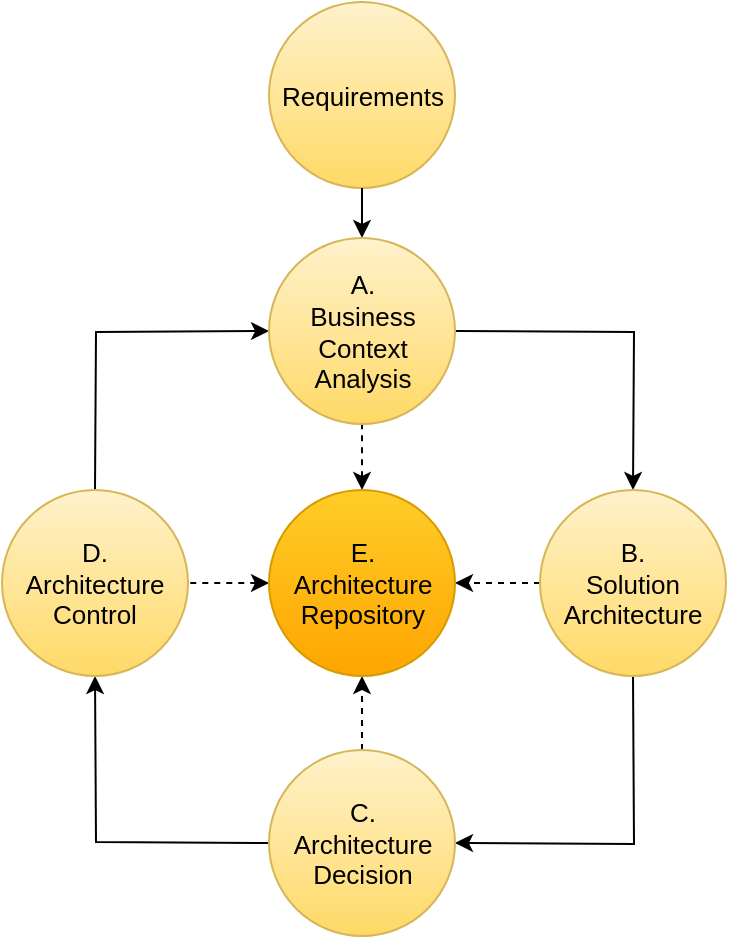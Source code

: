<mxfile version="21.6.5" type="device" pages="3">
  <diagram name="Basic" id="Epm-QOs2IhFHxETOFgMH">
    <mxGraphModel dx="1020" dy="542" grid="0" gridSize="10" guides="1" tooltips="1" connect="1" arrows="1" fold="1" page="0" pageScale="1" pageWidth="827" pageHeight="1169" math="0" shadow="0">
      <root>
        <mxCell id="0" />
        <mxCell id="1" parent="0" />
        <mxCell id="Ra3vneHR3X0BikaKtNpq-1" value="Requirements" style="ellipse;whiteSpace=wrap;html=1;aspect=fixed;fillColor=#fff2cc;strokeColor=#d6b656;gradientColor=#ffd966;fontSize=13;" parent="1" vertex="1">
          <mxGeometry x="233.5" y="80" width="93" height="93" as="geometry" />
        </mxCell>
        <mxCell id="Ra3vneHR3X0BikaKtNpq-9" value="" style="edgeStyle=orthogonalEdgeStyle;rounded=0;orthogonalLoop=1;jettySize=auto;html=1;startArrow=classic;startFill=1;endArrow=none;endFill=0;entryX=0.5;entryY=1;entryDx=0;entryDy=0;exitX=0.5;exitY=0;exitDx=0;exitDy=0;strokeColor=#000000;fontColor=#000000;" parent="1" source="fYarUE5mop8ocHRJiMa5-1" target="Ra3vneHR3X0BikaKtNpq-1" edge="1">
          <mxGeometry relative="1" as="geometry" />
        </mxCell>
        <mxCell id="Ra3vneHR3X0BikaKtNpq-12" value="" style="endArrow=classic;startArrow=none;html=1;rounded=0;entryX=1;entryY=0.5;entryDx=0;entryDy=0;exitX=0;exitY=0.5;exitDx=0;exitDy=0;strokeColor=#000000;fontColor=#000000;startFill=0;dashed=1;" parent="1" source="fYarUE5mop8ocHRJiMa5-3" target="fYarUE5mop8ocHRJiMa5-6" edge="1">
          <mxGeometry width="50" height="50" relative="1" as="geometry">
            <mxPoint x="377" y="378" as="sourcePoint" />
            <mxPoint x="327" y="378" as="targetPoint" />
          </mxGeometry>
        </mxCell>
        <mxCell id="Ra3vneHR3X0BikaKtNpq-22" value="" style="endArrow=classic;html=1;rounded=0;exitX=1;exitY=0.5;exitDx=0;exitDy=0;entryX=0.5;entryY=0;entryDx=0;entryDy=0;strokeColor=#000000;fontColor=#000000;" parent="1" source="fYarUE5mop8ocHRJiMa5-1" target="fYarUE5mop8ocHRJiMa5-3" edge="1">
          <mxGeometry width="50" height="50" relative="1" as="geometry">
            <mxPoint x="456" y="179" as="sourcePoint" />
            <mxPoint x="426" y="330" as="targetPoint" />
            <Array as="points">
              <mxPoint x="416" y="245" />
            </Array>
          </mxGeometry>
        </mxCell>
        <mxCell id="Ra3vneHR3X0BikaKtNpq-23" value="" style="endArrow=classic;html=1;rounded=0;entryX=1;entryY=0.5;entryDx=0;entryDy=0;exitX=0.5;exitY=1;exitDx=0;exitDy=0;strokeColor=#000000;fontColor=#000000;" parent="1" source="fYarUE5mop8ocHRJiMa5-3" target="fYarUE5mop8ocHRJiMa5-4" edge="1">
          <mxGeometry width="50" height="50" relative="1" as="geometry">
            <mxPoint x="430" y="441" as="sourcePoint" />
            <mxPoint x="330" y="530" as="targetPoint" />
            <Array as="points">
              <mxPoint x="416" y="501" />
            </Array>
          </mxGeometry>
        </mxCell>
        <mxCell id="Ra3vneHR3X0BikaKtNpq-24" value="" style="endArrow=classic;html=1;rounded=0;entryX=0.5;entryY=1;entryDx=0;entryDy=0;exitX=0;exitY=0.5;exitDx=0;exitDy=0;strokeColor=#000000;fontColor=#000000;" parent="1" source="fYarUE5mop8ocHRJiMa5-4" target="fYarUE5mop8ocHRJiMa5-2" edge="1">
          <mxGeometry width="50" height="50" relative="1" as="geometry">
            <mxPoint x="230" y="530" as="sourcePoint" />
            <mxPoint x="130" y="440" as="targetPoint" />
            <Array as="points">
              <mxPoint x="147" y="500" />
            </Array>
          </mxGeometry>
        </mxCell>
        <mxCell id="Ra3vneHR3X0BikaKtNpq-25" value="" style="endArrow=classic;html=1;rounded=0;exitX=0.5;exitY=0;exitDx=0;exitDy=0;strokeColor=#000000;entryX=0;entryY=0.5;entryDx=0;entryDy=0;fontColor=#000000;" parent="1" source="fYarUE5mop8ocHRJiMa5-2" target="fYarUE5mop8ocHRJiMa5-1" edge="1">
          <mxGeometry width="50" height="50" relative="1" as="geometry">
            <mxPoint x="130" y="340" as="sourcePoint" />
            <mxPoint x="350" y="589" as="targetPoint" />
            <Array as="points">
              <mxPoint x="147" y="245" />
            </Array>
          </mxGeometry>
        </mxCell>
        <mxCell id="Ra3vneHR3X0BikaKtNpq-27" value="" style="endArrow=none;startArrow=classic;html=1;rounded=0;entryX=0.5;entryY=1;entryDx=0;entryDy=0;exitX=0.5;exitY=0;exitDx=0;exitDy=0;strokeColor=#000000;fontColor=#000000;endFill=0;dashed=1;" parent="1" source="fYarUE5mop8ocHRJiMa5-6" target="fYarUE5mop8ocHRJiMa5-1" edge="1">
          <mxGeometry width="50" height="50" relative="1" as="geometry">
            <mxPoint x="280" y="332" as="sourcePoint" />
            <mxPoint x="280" y="292" as="targetPoint" />
          </mxGeometry>
        </mxCell>
        <mxCell id="Ra3vneHR3X0BikaKtNpq-30" value="" style="endArrow=none;startArrow=classic;html=1;rounded=0;exitX=0;exitY=0.5;exitDx=0;exitDy=0;entryX=1;entryY=0.5;entryDx=0;entryDy=0;strokeColor=#000000;fontColor=#000000;endFill=0;dashed=1;" parent="1" source="fYarUE5mop8ocHRJiMa5-6" target="fYarUE5mop8ocHRJiMa5-2" edge="1">
          <mxGeometry width="50" height="50" relative="1" as="geometry">
            <mxPoint x="233.5" y="378" as="sourcePoint" />
            <mxPoint x="183.5" y="378" as="targetPoint" />
          </mxGeometry>
        </mxCell>
        <mxCell id="fYarUE5mop8ocHRJiMa5-1" value="&lt;font&gt;&lt;span&gt;A.&lt;/span&gt;&lt;br&gt;&lt;span&gt;Business&lt;/span&gt;&lt;br&gt;&lt;span&gt;Context&lt;/span&gt;&lt;br&gt;&lt;span&gt;Analysis&lt;/span&gt;&lt;/font&gt;" style="ellipse;whiteSpace=wrap;html=1;aspect=fixed;fillColor=#fff2cc;strokeColor=#d6b656;gradientColor=#ffd966;fontColor=default;fontSize=13;" parent="1" vertex="1">
          <mxGeometry x="233.5" y="198" width="93" height="93" as="geometry" />
        </mxCell>
        <mxCell id="fYarUE5mop8ocHRJiMa5-2" value="&lt;span&gt;D.&lt;/span&gt;&lt;br&gt;&lt;span&gt;Architecture&lt;/span&gt;&lt;br&gt;&lt;span&gt;Control&lt;/span&gt;" style="ellipse;whiteSpace=wrap;html=1;aspect=fixed;fillColor=#fff2cc;strokeColor=#d6b656;gradientColor=#ffd966;fontSize=13;" parent="1" vertex="1">
          <mxGeometry x="100" y="324" width="93" height="93" as="geometry" />
        </mxCell>
        <mxCell id="fYarUE5mop8ocHRJiMa5-3" value="&lt;font style=&quot;color: rgb(0, 0, 0);&quot;&gt;&lt;span&gt;B.&lt;/span&gt;&lt;br&gt;&lt;span&gt;Solution&lt;/span&gt;&lt;br&gt;&lt;span&gt;Architecture&lt;/span&gt;&lt;/font&gt;" style="ellipse;whiteSpace=wrap;html=1;aspect=fixed;fillColor=#fff2cc;strokeColor=#d6b656;gradientColor=#ffd966;fontSize=13;" parent="1" vertex="1">
          <mxGeometry x="369" y="324" width="93" height="93" as="geometry" />
        </mxCell>
        <mxCell id="fYarUE5mop8ocHRJiMa5-8" value="" style="edgeStyle=none;html=1;entryX=0.5;entryY=1;entryDx=0;entryDy=0;exitX=0.5;exitY=0;exitDx=0;exitDy=0;startArrow=none;startFill=0;strokeColor=#000000;fontColor=#000000;dashed=1;" parent="1" source="fYarUE5mop8ocHRJiMa5-4" target="fYarUE5mop8ocHRJiMa5-6" edge="1">
          <mxGeometry relative="1" as="geometry" />
        </mxCell>
        <mxCell id="fYarUE5mop8ocHRJiMa5-4" value="&lt;span&gt;C.&lt;/span&gt;&lt;br&gt;&lt;span&gt;Architecture&lt;/span&gt;&lt;br&gt;&lt;span&gt;Decision&lt;/span&gt;" style="ellipse;whiteSpace=wrap;html=1;aspect=fixed;fillColor=#fff2cc;strokeColor=#d6b656;gradientColor=#ffd966;fontSize=13;" parent="1" vertex="1">
          <mxGeometry x="233.5" y="454" width="93" height="93" as="geometry" />
        </mxCell>
        <mxCell id="fYarUE5mop8ocHRJiMa5-6" value="&lt;span&gt;E.&lt;/span&gt;&lt;br&gt;&lt;span&gt;Architecture&lt;/span&gt;&lt;br&gt;&lt;span&gt;Repository&lt;/span&gt;" style="ellipse;whiteSpace=wrap;html=1;aspect=fixed;fillColor=#ffcd28;strokeColor=#d79b00;gradientColor=#ffa500;fontSize=13;" parent="1" vertex="1">
          <mxGeometry x="233.5" y="324" width="93" height="93" as="geometry" />
        </mxCell>
      </root>
    </mxGraphModel>
  </diagram>
  <diagram name="Repo" id="Hv6A8p55-AFAszSYTqZc">
    <mxGraphModel dx="1632" dy="942" grid="0" gridSize="10" guides="1" tooltips="1" connect="1" arrows="1" fold="1" page="0" pageScale="1" pageWidth="827" pageHeight="1169" math="0" shadow="0">
      <root>
        <mxCell id="YRmLnkT1DOCgm3Oipy0U-0" />
        <mxCell id="YRmLnkT1DOCgm3Oipy0U-1" parent="YRmLnkT1DOCgm3Oipy0U-0" />
        <object placeholders="1" c4Name="Storage &amp; Deployment" c4Type="ContainerScopeBoundary" c4Application="Container" label="&lt;font style=&quot;font-size: 16px&quot;&gt;&lt;b&gt;&lt;div style=&quot;text-align: left&quot;&gt;%c4Name%&lt;/div&gt;&lt;/b&gt;&lt;/font&gt;&lt;div style=&quot;text-align: left&quot;&gt;[%c4Application%]&lt;/div&gt;" id="hxZVmNl4Uum0lH-k66rM-10">
          <mxCell style="rounded=1;fontSize=11;whiteSpace=wrap;html=1;dashed=1;arcSize=20;fillColor=#fff2cc;strokeColor=#d6b656;labelBackgroundColor=none;align=left;verticalAlign=bottom;labelBorderColor=none;spacingTop=0;spacing=10;dashPattern=8 4;metaEdit=1;rotatable=0;perimeter=rectanglePerimeter;noLabel=0;labelPadding=0;allowArrows=0;connectable=0;expand=0;recursiveResize=0;editable=1;pointerEvents=0;absoluteArcSize=1;points=[[0.25,0,0],[0.5,0,0],[0.75,0,0],[1,0.25,0],[1,0.5,0],[1,0.75,0],[0.75,1,0],[0.5,1,0],[0.25,1,0],[0,0.75,0],[0,0.5,0],[0,0.25,0]];" parent="YRmLnkT1DOCgm3Oipy0U-1" vertex="1">
            <mxGeometry x="457" y="-70" width="280" height="410" as="geometry" />
          </mxCell>
        </object>
        <object placeholders="1" c4Name="Local Development" c4Type="ContainerScopeBoundary" c4Application="Container" label="&lt;font style=&quot;font-size: 16px&quot;&gt;&lt;b&gt;&lt;div style=&quot;text-align: left&quot;&gt;%c4Name%&lt;/div&gt;&lt;/b&gt;&lt;/font&gt;&lt;div style=&quot;text-align: left&quot;&gt;[%c4Application%]&lt;/div&gt;" id="hxZVmNl4Uum0lH-k66rM-5">
          <mxCell style="rounded=1;fontSize=11;whiteSpace=wrap;html=1;dashed=1;arcSize=20;fillColor=#fff2cc;strokeColor=#d6b656;labelBackgroundColor=none;align=left;verticalAlign=bottom;labelBorderColor=none;spacingTop=0;spacing=10;dashPattern=8 4;metaEdit=1;rotatable=0;perimeter=rectanglePerimeter;noLabel=0;labelPadding=0;allowArrows=0;connectable=0;expand=0;recursiveResize=0;editable=1;pointerEvents=0;absoluteArcSize=1;points=[[0.25,0,0],[0.5,0,0],[0.75,0,0],[1,0.25,0],[1,0.5,0],[1,0.75,0],[0.75,1,0],[0.5,1,0],[0.25,1,0],[0,0.75,0],[0,0.5,0],[0,0.25,0]];" parent="YRmLnkT1DOCgm3Oipy0U-1" vertex="1">
            <mxGeometry x="-80" y="-70" width="520" height="410" as="geometry" />
          </mxCell>
        </object>
        <object placeholders="1" c4Name="Version Control System" c4Type="Container" c4Technology="Github, Gitlab, etc." c4Description="Artifact long-time storage" label="&lt;font style=&quot;font-size: 16px&quot;&gt;&lt;b&gt;%c4Name%&lt;/b&gt;&lt;/font&gt;&lt;div&gt;[%c4Type%: %c4Technology%]&lt;/div&gt;&lt;br&gt;&lt;div&gt;&lt;font style=&quot;font-size: 11px&quot;&gt;&lt;font color=&quot;#E6E6E6&quot;&gt;%c4Description%&lt;/font&gt;&lt;/div&gt;" id="hxZVmNl4Uum0lH-k66rM-0">
          <mxCell style="rounded=1;whiteSpace=wrap;html=1;fontSize=11;labelBackgroundColor=none;fillColor=#23A2D9;fontColor=#ffffff;align=center;arcSize=10;strokeColor=#0E7DAD;metaEdit=1;resizable=0;points=[[0.25,0,0],[0.5,0,0],[0.75,0,0],[1,0.25,0],[1,0.5,0],[1,0.75,0],[0.75,1,0],[0.5,1,0],[0.25,1,0],[0,0.75,0],[0,0.5,0],[0,0.25,0]];" parent="YRmLnkT1DOCgm3Oipy0U-1" vertex="1">
            <mxGeometry x="477" y="-20" width="240" height="120" as="geometry" />
          </mxCell>
        </object>
        <object placeholders="1" c4Name="Markdown Publishing Framework" c4Type="Container" c4Technology="Astro Framework" c4Description="Markdown &amp; MDX management &amp; p&#xa;ublishing" label="&lt;font style=&quot;font-size: 16px&quot;&gt;&lt;b&gt;%c4Name%&lt;/b&gt;&lt;/font&gt;&lt;div&gt;[%c4Type%: %c4Technology%]&lt;/div&gt;&lt;br&gt;&lt;div&gt;&lt;font style=&quot;font-size: 11px&quot;&gt;&lt;font color=&quot;#E6E6E6&quot;&gt;%c4Description%&lt;/font&gt;&lt;/div&gt;" id="hxZVmNl4Uum0lH-k66rM-2">
          <mxCell style="rounded=1;whiteSpace=wrap;html=1;fontSize=11;labelBackgroundColor=none;fillColor=#0050ef;fontColor=#ffffff;align=center;arcSize=10;strokeColor=#001DBC;metaEdit=1;resizable=0;points=[[0.25,0,0],[0.5,0,0],[0.75,0,0],[1,0.25,0],[1,0.5,0],[1,0.75,0],[0.75,1,0],[0.5,1,0],[0.25,1,0],[0,0.75,0],[0,0.5,0],[0,0.25,0]];" parent="YRmLnkT1DOCgm3Oipy0U-1" vertex="1">
            <mxGeometry x="190" y="160" width="240" height="120" as="geometry" />
          </mxCell>
        </object>
        <object placeholders="1" c4Name="Enterprise Architect" c4Type="Person" c4Description="Enterprise Architect" label="&lt;font style=&quot;font-size: 16px&quot;&gt;&lt;b&gt;%c4Name%&lt;/b&gt;&lt;/font&gt;&lt;div&gt;[%c4Type%]&lt;/div&gt;&lt;br&gt;&lt;div&gt;&lt;font style=&quot;font-size: 11px&quot;&gt;&lt;font color=&quot;#cccccc&quot;&gt;%c4Description%&lt;/font&gt;&lt;/div&gt;" id="hxZVmNl4Uum0lH-k66rM-3">
          <mxCell style="html=1;fontSize=11;dashed=0;whiteSpace=wrap;fillColor=#083F75;strokeColor=#06315C;fontColor=#ffffff;shape=mxgraph.c4.person2;align=center;metaEdit=1;points=[[0.5,0,0],[1,0.5,0],[1,0.75,0],[0.75,1,0],[0.5,1,0],[0.25,1,0],[0,0.75,0],[0,0.5,0]];resizable=0;" parent="YRmLnkT1DOCgm3Oipy0U-1" vertex="1">
            <mxGeometry x="-60" y="-50" width="200" height="180" as="geometry" />
          </mxCell>
        </object>
        <object placeholders="1" c4Name="Artifact Development" c4Type="Container" c4Technology="VSCode, Draw.io, etc." c4Description="Markdown, MDX, Draw.io, PlantUML, etc." label="&lt;font style=&quot;font-size: 16px&quot;&gt;&lt;b&gt;%c4Name%&lt;/b&gt;&lt;/font&gt;&lt;div&gt;[%c4Type%: %c4Technology%]&lt;/div&gt;&lt;br&gt;&lt;div&gt;&lt;font style=&quot;font-size: 11px&quot;&gt;&lt;font color=&quot;#E6E6E6&quot;&gt;%c4Description%&lt;/font&gt;&lt;/div&gt;" id="hxZVmNl4Uum0lH-k66rM-4">
          <mxCell style="rounded=1;whiteSpace=wrap;html=1;fontSize=11;labelBackgroundColor=none;fillColor=#0050ef;fontColor=#ffffff;align=center;arcSize=10;strokeColor=#001DBC;metaEdit=1;resizable=0;points=[[0.25,0,0],[0.5,0,0],[0.75,0,0],[1,0.25,0],[1,0.5,0],[1,0.75,0],[0.75,1,0],[0.5,1,0],[0.25,1,0],[0,0.75,0],[0,0.5,0],[0,0.25,0]];" parent="YRmLnkT1DOCgm3Oipy0U-1" vertex="1">
            <mxGeometry x="190" y="-20" width="240" height="120" as="geometry" />
          </mxCell>
        </object>
        <object placeholders="1" c4Type="Relationship" id="hxZVmNl4Uum0lH-k66rM-6">
          <mxCell style="endArrow=blockThin;html=1;fontSize=10;fontColor=#404040;strokeWidth=1;endFill=1;strokeColor=#828282;elbow=vertical;metaEdit=1;endSize=14;startSize=14;jumpStyle=arc;jumpSize=16;rounded=0;edgeStyle=orthogonalEdgeStyle;entryX=0;entryY=0.5;entryDx=0;entryDy=0;entryPerimeter=0;" parent="YRmLnkT1DOCgm3Oipy0U-1" source="hxZVmNl4Uum0lH-k66rM-3" target="hxZVmNl4Uum0lH-k66rM-4" edge="1">
            <mxGeometry width="240" relative="1" as="geometry">
              <mxPoint x="260" y="340" as="sourcePoint" />
              <mxPoint x="500" y="340" as="targetPoint" />
            </mxGeometry>
          </mxCell>
        </object>
        <object placeholders="1" c4Type="Relationship" id="hxZVmNl4Uum0lH-k66rM-7">
          <mxCell style="endArrow=blockThin;html=1;fontSize=10;fontColor=#404040;strokeWidth=1;endFill=1;strokeColor=#828282;elbow=vertical;metaEdit=1;endSize=14;startSize=14;jumpStyle=arc;jumpSize=16;rounded=0;edgeStyle=orthogonalEdgeStyle;entryX=0;entryY=0.5;entryDx=0;entryDy=0;entryPerimeter=0;" parent="YRmLnkT1DOCgm3Oipy0U-1" source="hxZVmNl4Uum0lH-k66rM-2" target="hxZVmNl4Uum0lH-k66rM-0" edge="1">
            <mxGeometry width="240" relative="1" as="geometry">
              <mxPoint x="260" y="340" as="sourcePoint" />
              <mxPoint x="500" y="340" as="targetPoint" />
              <Array as="points">
                <mxPoint x="450" y="220" />
                <mxPoint x="450" y="40" />
              </Array>
            </mxGeometry>
          </mxCell>
        </object>
        <object placeholders="1" c4Name="Artifact Publishing " c4Type="Container" c4Technology="Github Pages, etc." c4Description="CI/CD &amp; Deployment" label="&lt;font style=&quot;font-size: 16px&quot;&gt;&lt;b&gt;%c4Name%&lt;/b&gt;&lt;/font&gt;&lt;div&gt;[%c4Type%: %c4Technology%]&lt;/div&gt;&lt;br&gt;&lt;div&gt;&lt;font style=&quot;font-size: 11px&quot;&gt;&lt;font color=&quot;#E6E6E6&quot;&gt;%c4Description%&lt;/font&gt;&lt;/div&gt;" id="hxZVmNl4Uum0lH-k66rM-8">
          <mxCell style="rounded=1;whiteSpace=wrap;html=1;fontSize=11;labelBackgroundColor=none;fillColor=#23A2D9;fontColor=#ffffff;align=center;arcSize=10;strokeColor=#0E7DAD;metaEdit=1;resizable=0;points=[[0.25,0,0],[0.5,0,0],[0.75,0,0],[1,0.25,0],[1,0.5,0],[1,0.75,0],[0.75,1,0],[0.5,1,0],[0.25,1,0],[0,0.75,0],[0,0.5,0],[0,0.25,0]];" parent="YRmLnkT1DOCgm3Oipy0U-1" vertex="1">
            <mxGeometry x="477" y="160" width="240" height="120" as="geometry" />
          </mxCell>
        </object>
        <object placeholders="1" c4Type="Relationship" id="hxZVmNl4Uum0lH-k66rM-9">
          <mxCell style="endArrow=blockThin;html=1;fontSize=10;fontColor=#404040;strokeWidth=1;endFill=1;strokeColor=#828282;elbow=vertical;metaEdit=1;endSize=14;startSize=14;jumpStyle=arc;jumpSize=16;rounded=0;edgeStyle=orthogonalEdgeStyle;exitX=0.5;exitY=1;exitDx=0;exitDy=0;exitPerimeter=0;entryX=0.5;entryY=0;entryDx=0;entryDy=0;entryPerimeter=0;" parent="YRmLnkT1DOCgm3Oipy0U-1" source="hxZVmNl4Uum0lH-k66rM-0" target="hxZVmNl4Uum0lH-k66rM-8" edge="1">
            <mxGeometry width="240" relative="1" as="geometry">
              <mxPoint x="427" y="50" as="sourcePoint" />
              <mxPoint x="517" y="50" as="targetPoint" />
            </mxGeometry>
          </mxCell>
        </object>
        <object placeholders="1" c4Name="Consumers " c4Type="Person" c4Description="Consumers of architecture artifacts" label="&lt;font style=&quot;font-size: 16px&quot;&gt;&lt;b&gt;%c4Name%&lt;/b&gt;&lt;/font&gt;&lt;div&gt;[%c4Type%]&lt;/div&gt;&lt;br&gt;&lt;div&gt;&lt;font style=&quot;font-size: 11px&quot;&gt;&lt;font color=&quot;#cccccc&quot;&gt;%c4Description%&lt;/font&gt;&lt;/div&gt;" id="hxZVmNl4Uum0lH-k66rM-11">
          <mxCell style="html=1;fontSize=11;dashed=0;whiteSpace=wrap;fillColor=#6C6477;strokeColor=#4D4D4D;fontColor=#ffffff;shape=mxgraph.c4.person2;align=center;metaEdit=1;points=[[0.5,0,0],[1,0.5,0],[1,0.75,0],[0.75,1,0],[0.5,1,0],[0.25,1,0],[0,0.75,0],[0,0.5,0]];resizable=0;" parent="YRmLnkT1DOCgm3Oipy0U-1" vertex="1">
            <mxGeometry x="770" y="130" width="200" height="180" as="geometry" />
          </mxCell>
        </object>
        <object placeholders="1" c4Type="Relationship" id="hxZVmNl4Uum0lH-k66rM-12">
          <mxCell style="endArrow=blockThin;html=1;fontSize=10;fontColor=#404040;strokeWidth=1;endFill=1;strokeColor=#828282;elbow=vertical;metaEdit=1;endSize=14;startSize=14;jumpStyle=arc;jumpSize=16;rounded=0;edgeStyle=orthogonalEdgeStyle;" parent="YRmLnkT1DOCgm3Oipy0U-1" source="hxZVmNl4Uum0lH-k66rM-11" target="hxZVmNl4Uum0lH-k66rM-8" edge="1">
            <mxGeometry width="240" relative="1" as="geometry">
              <mxPoint x="607" y="110" as="sourcePoint" />
              <mxPoint x="607" y="170" as="targetPoint" />
            </mxGeometry>
          </mxCell>
        </object>
        <object placeholders="1" c4Type="Relationship" id="hxZVmNl4Uum0lH-k66rM-13">
          <mxCell style="endArrow=blockThin;html=1;fontSize=10;fontColor=#404040;strokeWidth=1;endFill=1;strokeColor=#828282;elbow=vertical;metaEdit=1;endSize=14;startSize=14;jumpStyle=arc;jumpSize=16;rounded=0;edgeStyle=orthogonalEdgeStyle;exitX=0.5;exitY=1;exitDx=0;exitDy=0;exitPerimeter=0;entryX=0.5;entryY=0;entryDx=0;entryDy=0;entryPerimeter=0;" parent="YRmLnkT1DOCgm3Oipy0U-1" source="hxZVmNl4Uum0lH-k66rM-4" target="hxZVmNl4Uum0lH-k66rM-2" edge="1">
            <mxGeometry width="240" relative="1" as="geometry">
              <mxPoint x="620" y="110" as="sourcePoint" />
              <mxPoint x="620" y="170" as="targetPoint" />
            </mxGeometry>
          </mxCell>
        </object>
      </root>
    </mxGraphModel>
  </diagram>
  <diagram name="with Strategy" id="zBziCOav7KDM6KX6hl0j">
    <mxGraphModel dx="825" dy="861" grid="1" gridSize="10" guides="1" tooltips="1" connect="1" arrows="1" fold="1" page="1" pageScale="1" pageWidth="827" pageHeight="1169" math="0" shadow="0">
      <root>
        <mxCell id="kn7G0SHX3g5QI74AWVMH-0" />
        <mxCell id="kn7G0SHX3g5QI74AWVMH-1" parent="kn7G0SHX3g5QI74AWVMH-0" />
        <mxCell id="kn7G0SHX3g5QI74AWVMH-2" value="Requirements" style="ellipse;whiteSpace=wrap;html=1;aspect=fixed;fillColor=#ffe6cc;strokeColor=#d79b00;" parent="kn7G0SHX3g5QI74AWVMH-1" vertex="1">
          <mxGeometry x="230" y="60" width="100" height="100" as="geometry" />
        </mxCell>
        <mxCell id="kn7G0SHX3g5QI74AWVMH-3" value="" style="edgeStyle=orthogonalEdgeStyle;rounded=0;orthogonalLoop=1;jettySize=auto;html=1;startArrow=classic;startFill=1;endArrow=none;endFill=0;" parent="kn7G0SHX3g5QI74AWVMH-1" source="kn7G0SHX3g5QI74AWVMH-4" target="kn7G0SHX3g5QI74AWVMH-2" edge="1">
          <mxGeometry relative="1" as="geometry" />
        </mxCell>
        <mxCell id="kn7G0SHX3g5QI74AWVMH-4" value="A.&lt;br&gt;Business &lt;br&gt;Context &lt;br&gt;Analysis" style="ellipse;whiteSpace=wrap;html=1;aspect=fixed;fillColor=#fff2cc;strokeColor=#d6b656;" parent="kn7G0SHX3g5QI74AWVMH-1" vertex="1">
          <mxGeometry x="230" y="200" width="100" height="100" as="geometry" />
        </mxCell>
        <mxCell id="kn7G0SHX3g5QI74AWVMH-5" value="B.&lt;br&gt;Solution&lt;br&gt;Architecture" style="ellipse;whiteSpace=wrap;html=1;aspect=fixed;fillColor=#fff2cc;strokeColor=#d6b656;" parent="kn7G0SHX3g5QI74AWVMH-1" vertex="1">
          <mxGeometry x="380" y="341" width="100" height="100" as="geometry" />
        </mxCell>
        <mxCell id="kn7G0SHX3g5QI74AWVMH-6" value="C.&lt;br&gt;Architecture&lt;br&gt;Decision" style="ellipse;whiteSpace=wrap;html=1;aspect=fixed;fillColor=#fff2cc;strokeColor=#d6b656;" parent="kn7G0SHX3g5QI74AWVMH-1" vertex="1">
          <mxGeometry x="230" y="480" width="100" height="100" as="geometry" />
        </mxCell>
        <mxCell id="kn7G0SHX3g5QI74AWVMH-7" value="D.&lt;br&gt;Architecture&lt;br&gt;Control" style="ellipse;whiteSpace=wrap;html=1;aspect=fixed;fillColor=#fff2cc;strokeColor=#d6b656;" parent="kn7G0SHX3g5QI74AWVMH-1" vertex="1">
          <mxGeometry x="80" y="340" width="100" height="100" as="geometry" />
        </mxCell>
        <mxCell id="kn7G0SHX3g5QI74AWVMH-8" value="F.&lt;br&gt;Technological&lt;br&gt;Strategy" style="ellipse;whiteSpace=wrap;html=1;aspect=fixed;fillColor=#ffe6cc;strokeColor=#d79b00;" parent="kn7G0SHX3g5QI74AWVMH-1" vertex="1">
          <mxGeometry x="230" y="620" width="100" height="100" as="geometry" />
        </mxCell>
        <mxCell id="kn7G0SHX3g5QI74AWVMH-9" value="E.&lt;br&gt;Architecture&lt;br&gt;Repository" style="ellipse;whiteSpace=wrap;html=1;aspect=fixed;fillColor=#e1d5e7;strokeColor=#9673a6;" parent="kn7G0SHX3g5QI74AWVMH-1" vertex="1">
          <mxGeometry x="230" y="340" width="100" height="100" as="geometry" />
        </mxCell>
        <mxCell id="kn7G0SHX3g5QI74AWVMH-10" value="" style="endArrow=classic;startArrow=classic;html=1;rounded=0;" parent="kn7G0SHX3g5QI74AWVMH-1" edge="1">
          <mxGeometry width="50" height="50" relative="1" as="geometry">
            <mxPoint x="380" y="391" as="sourcePoint" />
            <mxPoint x="330" y="391" as="targetPoint" />
          </mxGeometry>
        </mxCell>
        <mxCell id="kn7G0SHX3g5QI74AWVMH-11" value="" style="endArrow=classic;html=1;rounded=0;entryX=0.5;entryY=0;entryDx=0;entryDy=0;exitX=1;exitY=0.5;exitDx=0;exitDy=0;" parent="kn7G0SHX3g5QI74AWVMH-1" source="kn7G0SHX3g5QI74AWVMH-4" target="kn7G0SHX3g5QI74AWVMH-5" edge="1">
          <mxGeometry width="50" height="50" relative="1" as="geometry">
            <mxPoint x="290" y="330" as="sourcePoint" />
            <mxPoint x="340" y="280" as="targetPoint" />
            <Array as="points">
              <mxPoint x="430" y="250" />
            </Array>
          </mxGeometry>
        </mxCell>
        <mxCell id="kn7G0SHX3g5QI74AWVMH-12" value="" style="endArrow=classic;html=1;rounded=0;entryX=1;entryY=0.5;entryDx=0;entryDy=0;exitX=0.5;exitY=1;exitDx=0;exitDy=0;" parent="kn7G0SHX3g5QI74AWVMH-1" source="kn7G0SHX3g5QI74AWVMH-5" target="kn7G0SHX3g5QI74AWVMH-6" edge="1">
          <mxGeometry width="50" height="50" relative="1" as="geometry">
            <mxPoint x="340" y="260" as="sourcePoint" />
            <mxPoint x="450" y="370" as="targetPoint" />
            <Array as="points">
              <mxPoint x="430" y="530" />
            </Array>
          </mxGeometry>
        </mxCell>
        <mxCell id="kn7G0SHX3g5QI74AWVMH-13" value="" style="endArrow=classic;html=1;rounded=0;entryX=0.5;entryY=1;entryDx=0;entryDy=0;exitX=0;exitY=0.5;exitDx=0;exitDy=0;" parent="kn7G0SHX3g5QI74AWVMH-1" source="kn7G0SHX3g5QI74AWVMH-6" target="kn7G0SHX3g5QI74AWVMH-7" edge="1">
          <mxGeometry width="50" height="50" relative="1" as="geometry">
            <mxPoint x="450" y="470" as="sourcePoint" />
            <mxPoint x="340" y="579" as="targetPoint" />
            <Array as="points">
              <mxPoint x="130" y="530" />
            </Array>
          </mxGeometry>
        </mxCell>
        <mxCell id="kn7G0SHX3g5QI74AWVMH-14" value="" style="endArrow=classic;html=1;rounded=0;entryX=0;entryY=0.5;entryDx=0;entryDy=0;exitX=0.5;exitY=0;exitDx=0;exitDy=0;" parent="kn7G0SHX3g5QI74AWVMH-1" source="kn7G0SHX3g5QI74AWVMH-7" target="kn7G0SHX3g5QI74AWVMH-4" edge="1">
          <mxGeometry width="50" height="50" relative="1" as="geometry">
            <mxPoint x="460" y="480" as="sourcePoint" />
            <mxPoint x="350" y="589" as="targetPoint" />
            <Array as="points">
              <mxPoint x="130" y="250" />
            </Array>
          </mxGeometry>
        </mxCell>
        <mxCell id="kn7G0SHX3g5QI74AWVMH-15" value="" style="endArrow=classic;startArrow=classic;html=1;rounded=0;entryX=0.5;entryY=1;entryDx=0;entryDy=0;exitX=0.5;exitY=0;exitDx=0;exitDy=0;" parent="kn7G0SHX3g5QI74AWVMH-1" edge="1">
          <mxGeometry width="50" height="50" relative="1" as="geometry">
            <mxPoint x="280" y="340" as="sourcePoint" />
            <mxPoint x="280" y="300" as="targetPoint" />
          </mxGeometry>
        </mxCell>
        <mxCell id="kn7G0SHX3g5QI74AWVMH-16" value="" style="endArrow=classic;startArrow=classic;html=1;rounded=0;entryX=0.5;entryY=1;entryDx=0;entryDy=0;exitX=0.5;exitY=0;exitDx=0;exitDy=0;" parent="kn7G0SHX3g5QI74AWVMH-1" edge="1">
          <mxGeometry width="50" height="50" relative="1" as="geometry">
            <mxPoint x="280" y="481" as="sourcePoint" />
            <mxPoint x="280" y="441" as="targetPoint" />
          </mxGeometry>
        </mxCell>
        <mxCell id="kn7G0SHX3g5QI74AWVMH-17" value="" style="endArrow=classic;startArrow=classic;html=1;rounded=0;entryX=0.5;entryY=1;entryDx=0;entryDy=0;exitX=0.5;exitY=0;exitDx=0;exitDy=0;" parent="kn7G0SHX3g5QI74AWVMH-1" edge="1">
          <mxGeometry width="50" height="50" relative="1" as="geometry">
            <mxPoint x="280" y="621" as="sourcePoint" />
            <mxPoint x="280" y="581" as="targetPoint" />
          </mxGeometry>
        </mxCell>
        <mxCell id="kn7G0SHX3g5QI74AWVMH-18" value="" style="endArrow=classic;startArrow=classic;html=1;rounded=0;" parent="kn7G0SHX3g5QI74AWVMH-1" edge="1">
          <mxGeometry width="50" height="50" relative="1" as="geometry">
            <mxPoint x="231" y="391" as="sourcePoint" />
            <mxPoint x="181" y="391" as="targetPoint" />
          </mxGeometry>
        </mxCell>
      </root>
    </mxGraphModel>
  </diagram>
</mxfile>
